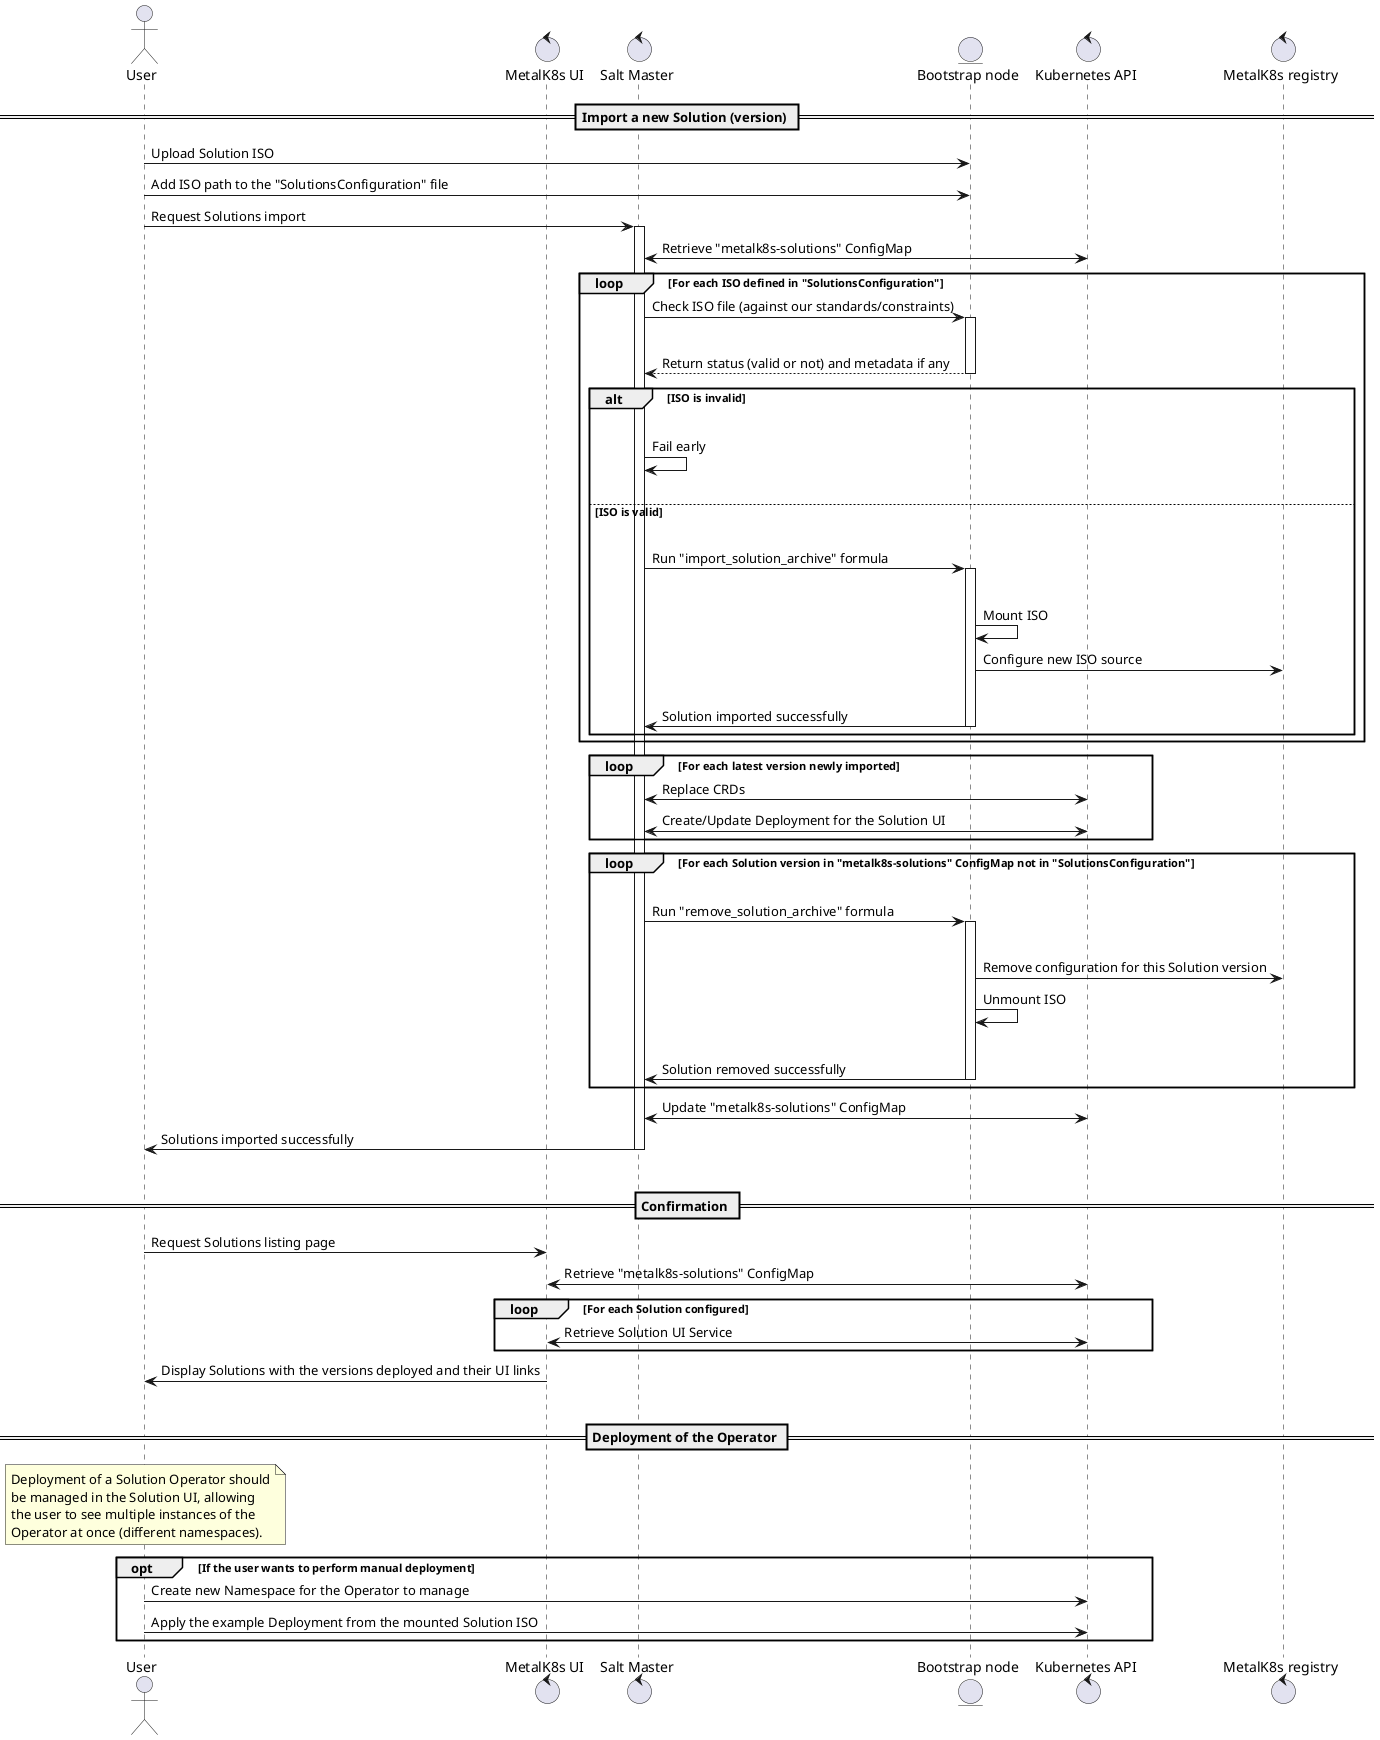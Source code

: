 @startuml

actor user as "User"
control ui as "MetalK8s UI"
control saltmaster as "Salt Master"
entity bootstrap as "Bootstrap node"
control apiserver as "Kubernetes API"
control registry as "MetalK8s registry"

== Import a new Solution (version) ==

user -> bootstrap : Upload Solution ISO
user -> bootstrap : Add ISO path to the "SolutionsConfiguration" file
user -> saltmaster ++ : Request Solutions import

saltmaster <-> apiserver : Retrieve "metalk8s-solutions" ConfigMap

loop For each ISO defined in "SolutionsConfiguration"

    saltmaster -> bootstrap ++ : Check ISO file (against our standards/constraints)
    |||
    bootstrap --> saltmaster -- : Return status (valid or not) and metadata if any

    alt ISO is invalid
        |||
        saltmaster -> saltmaster : Fail early
        |||
    else ISO is valid
        |||
        saltmaster -> bootstrap ++ : Run "import_solution_archive" formula
        |||
        bootstrap -> bootstrap : Mount ISO
        bootstrap -> registry : Configure new ISO source
        |||
        bootstrap -> saltmaster -- : Solution imported successfully
    end

end

loop For each latest version newly imported

    saltmaster <-> apiserver : Replace CRDs

    saltmaster <-> apiserver : Create/Update Deployment for the Solution UI

end

loop For each Solution version in "metalk8s-solutions" ConfigMap not in "SolutionsConfiguration"
    |||
    saltmaster -> bootstrap ++ : Run "remove_solution_archive" formula
    |||
    bootstrap -> registry : Remove configuration for this Solution version
    bootstrap -> bootstrap : Unmount ISO
    |||
    bootstrap -> saltmaster -- : Solution removed successfully
end

saltmaster <-> apiserver : Update "metalk8s-solutions" ConfigMap

saltmaster -> user -- : Solutions imported successfully

|||

== Confirmation ==

user -> ui : Request Solutions listing page
ui <-> apiserver : Retrieve "metalk8s-solutions" ConfigMap

loop For each Solution configured

    ui <-> apiserver : Retrieve Solution UI Service

end

ui -> user : Display Solutions with the versions deployed and their UI links

|||

== Deployment of the Operator ==

note over user
    Deployment of a Solution Operator should
    be managed in the Solution UI, allowing
    the user to see multiple instances of the
    Operator at once (different namespaces).
end note

opt If the user wants to perform manual deployment

    user -> apiserver : Create new Namespace for the Operator to manage
    user -> apiserver : Apply the example Deployment from the mounted Solution ISO

end

@enduml

